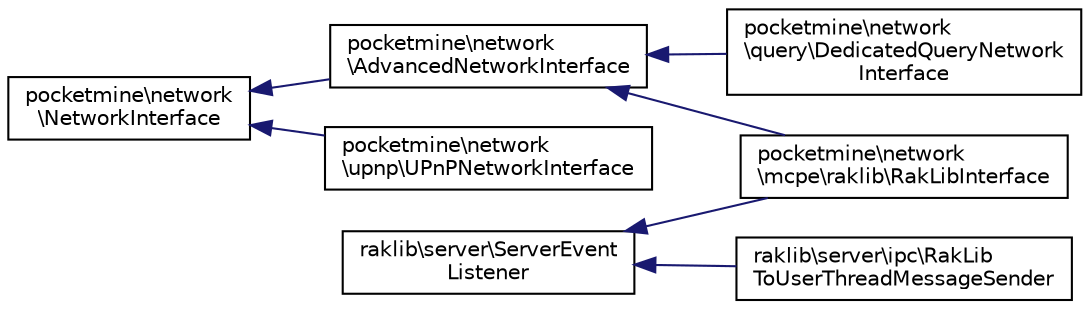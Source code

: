 digraph "Graphical Class Hierarchy"
{
 // INTERACTIVE_SVG=YES
 // LATEX_PDF_SIZE
  edge [fontname="Helvetica",fontsize="10",labelfontname="Helvetica",labelfontsize="10"];
  node [fontname="Helvetica",fontsize="10",shape=record];
  rankdir="LR";
  Node0 [label="pocketmine\\network\l\\NetworkInterface",height=0.2,width=0.4,color="black", fillcolor="white", style="filled",URL="$db/d95/interfacepocketmine_1_1network_1_1_network_interface.html",tooltip=" "];
  Node0 -> Node1 [dir="back",color="midnightblue",fontsize="10",style="solid",fontname="Helvetica"];
  Node1 [label="pocketmine\\network\l\\AdvancedNetworkInterface",height=0.2,width=0.4,color="black", fillcolor="white", style="filled",URL="$dd/de4/interfacepocketmine_1_1network_1_1_advanced_network_interface.html",tooltip=" "];
  Node1 -> Node2 [dir="back",color="midnightblue",fontsize="10",style="solid",fontname="Helvetica"];
  Node2 [label="pocketmine\\network\l\\mcpe\\raklib\\RakLibInterface",height=0.2,width=0.4,color="black", fillcolor="white", style="filled",URL="$d9/dc4/classpocketmine_1_1network_1_1mcpe_1_1raklib_1_1_rak_lib_interface.html",tooltip=" "];
  Node1 -> Node5 [dir="back",color="midnightblue",fontsize="10",style="solid",fontname="Helvetica"];
  Node5 [label="pocketmine\\network\l\\query\\DedicatedQueryNetwork\lInterface",height=0.2,width=0.4,color="black", fillcolor="white", style="filled",URL="$d8/d3c/classpocketmine_1_1network_1_1query_1_1_dedicated_query_network_interface.html",tooltip=" "];
  Node0 -> Node6 [dir="back",color="midnightblue",fontsize="10",style="solid",fontname="Helvetica"];
  Node6 [label="pocketmine\\network\l\\upnp\\UPnPNetworkInterface",height=0.2,width=0.4,color="black", fillcolor="white", style="filled",URL="$d0/d45/classpocketmine_1_1network_1_1upnp_1_1_u_pn_p_network_interface.html",tooltip=" "];
  Node3 [label="raklib\\server\\ServerEvent\lListener",height=0.2,width=0.4,color="black", fillcolor="white", style="filled",URL="$dd/d42/interfaceraklib_1_1server_1_1_server_event_listener.html",tooltip=" "];
  Node3 -> Node2 [dir="back",color="midnightblue",fontsize="10",style="solid",fontname="Helvetica"];
  Node3 -> Node4 [dir="back",color="midnightblue",fontsize="10",style="solid",fontname="Helvetica"];
  Node4 [label="raklib\\server\\ipc\\RakLib\lToUserThreadMessageSender",height=0.2,width=0.4,color="black", fillcolor="white", style="filled",URL="$d2/d10/classraklib_1_1server_1_1ipc_1_1_rak_lib_to_user_thread_message_sender.html",tooltip=" "];
}
